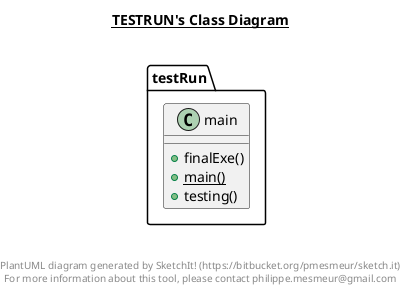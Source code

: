 @startuml

title __TESTRUN's Class Diagram__\n

  namespace testRun {
    class testRun.main {
        + finalExe()
        {static} + main()
        + testing()
    }
  }
  



right footer


PlantUML diagram generated by SketchIt! (https://bitbucket.org/pmesmeur/sketch.it)
For more information about this tool, please contact philippe.mesmeur@gmail.com
endfooter

@enduml
